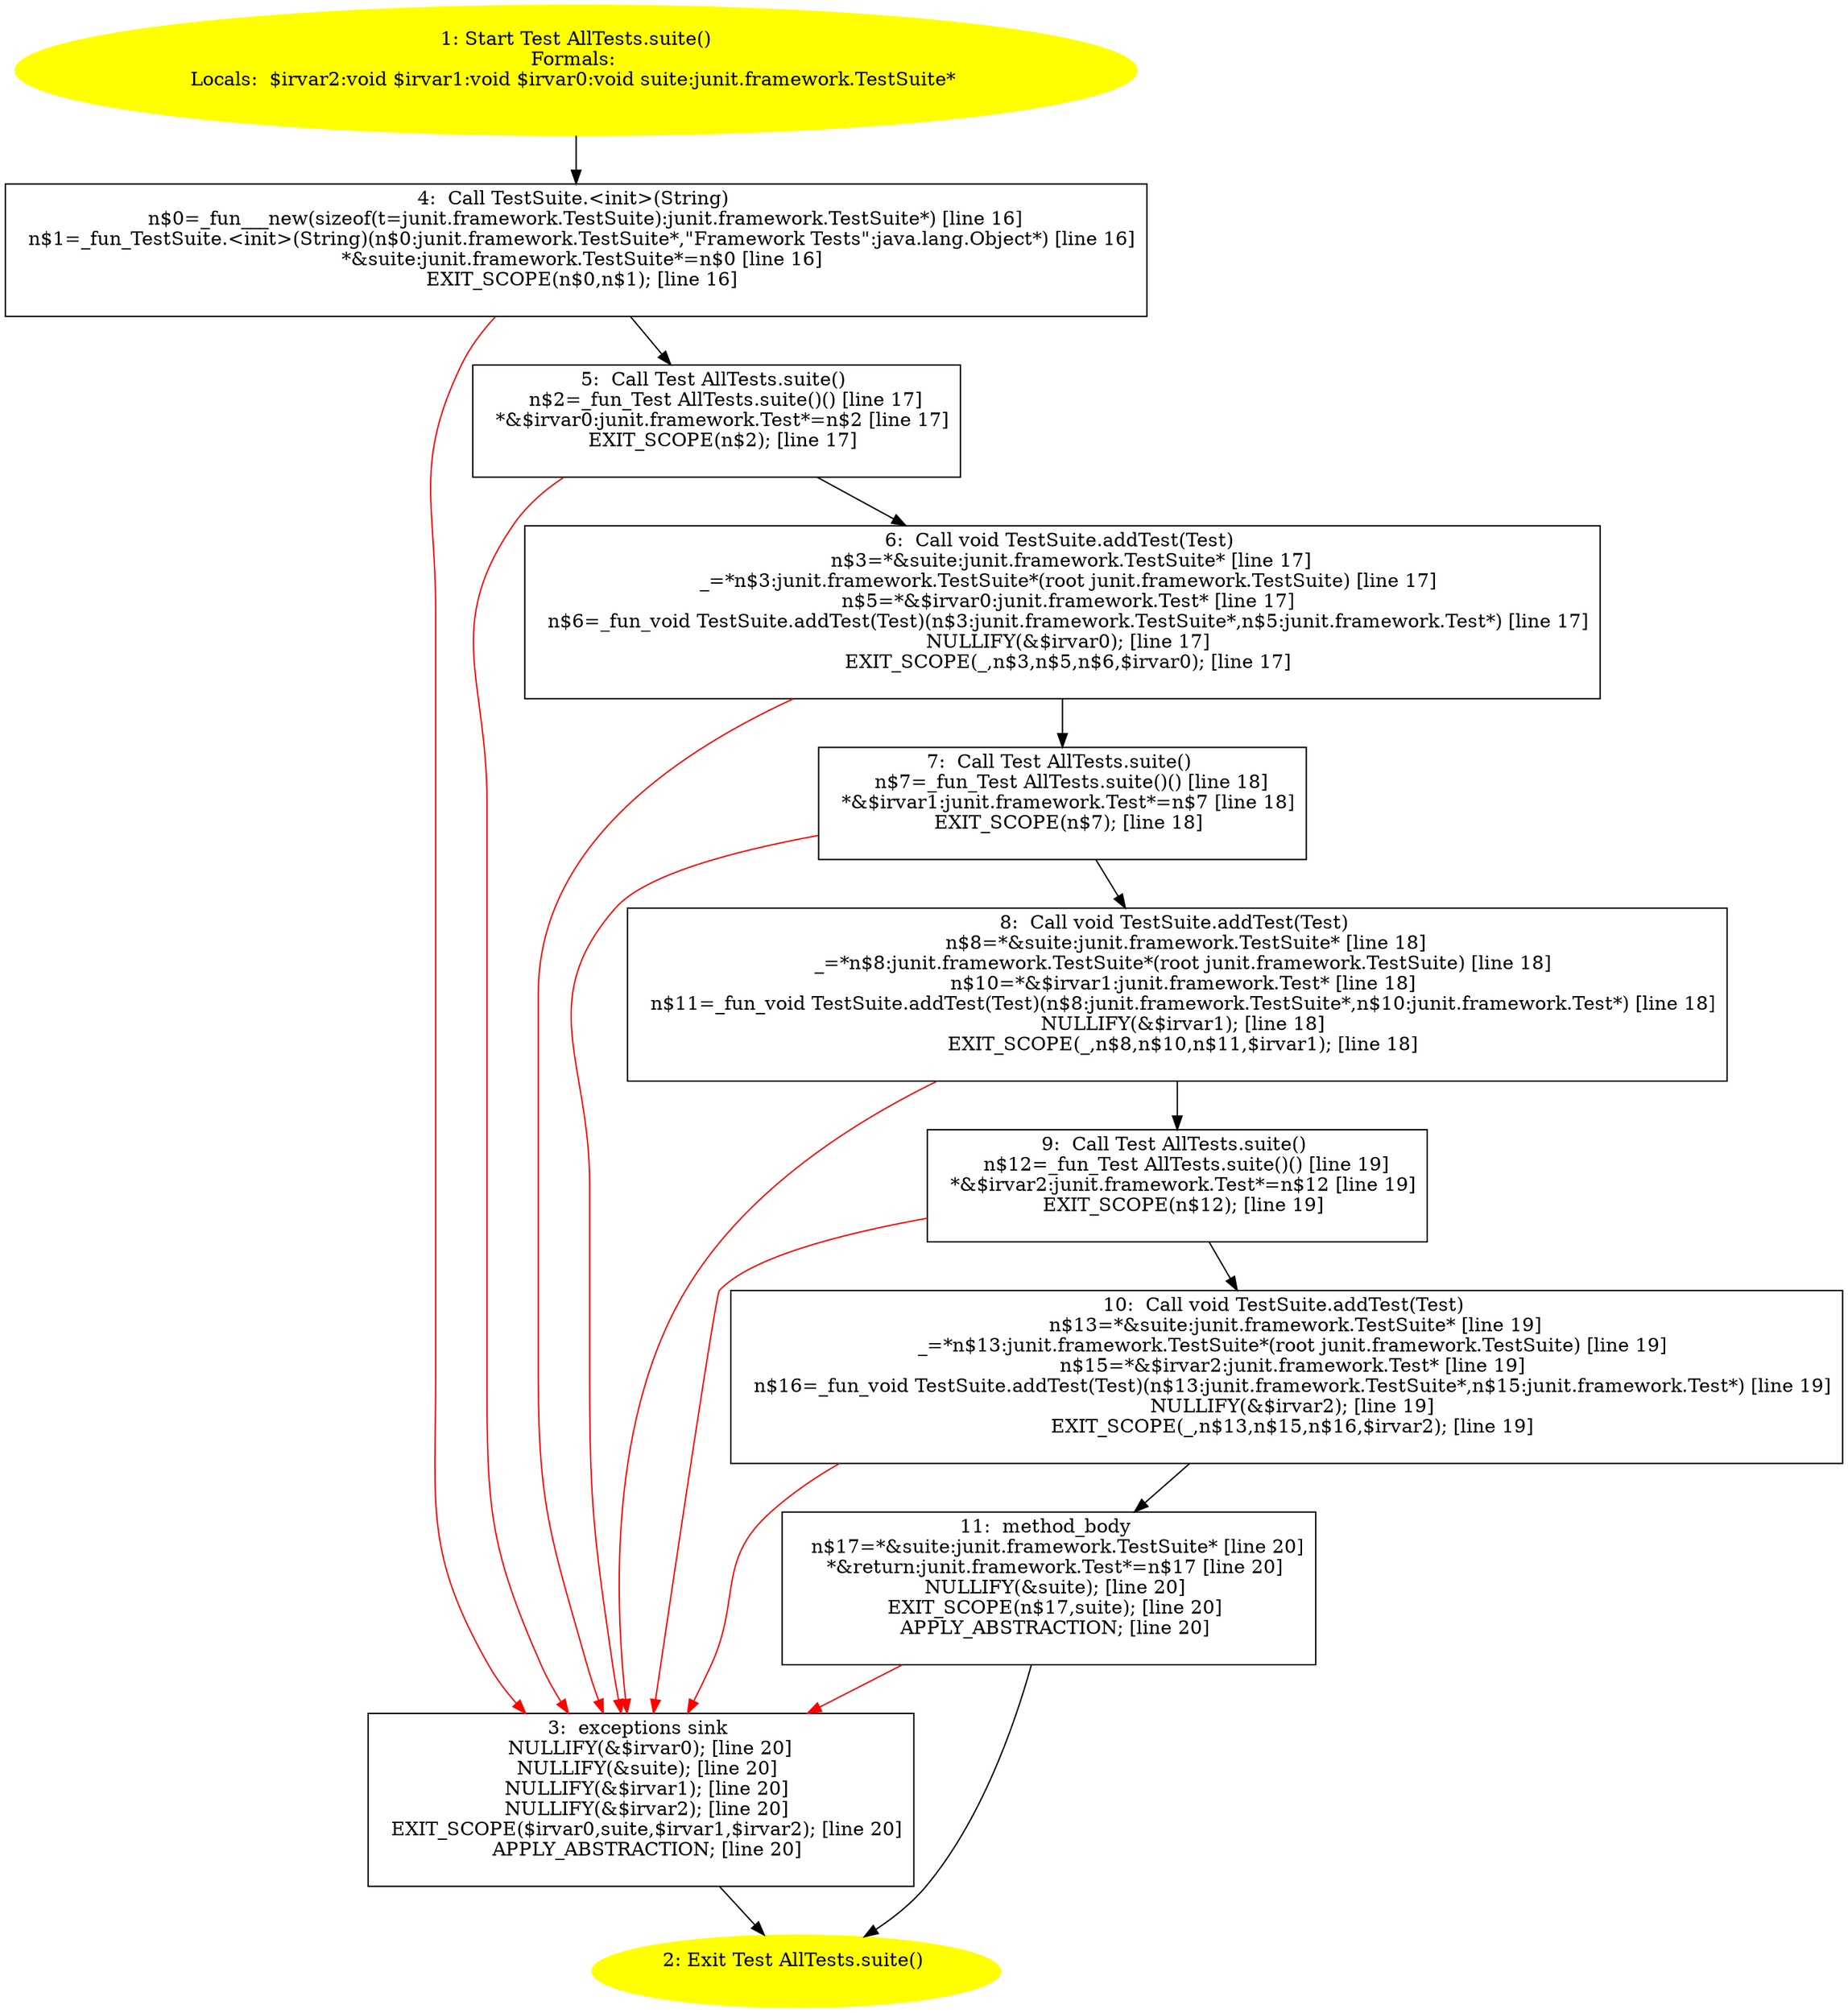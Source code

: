 /* @generated */
digraph cfg {
"junit.tests.AllTests.suite():junit.framework.Test.d25558b6da8e23202465d4aad82648bf_1" [label="1: Start Test AllTests.suite()\nFormals: \nLocals:  $irvar2:void $irvar1:void $irvar0:void suite:junit.framework.TestSuite* \n  " color=yellow style=filled]
	

	 "junit.tests.AllTests.suite():junit.framework.Test.d25558b6da8e23202465d4aad82648bf_1" -> "junit.tests.AllTests.suite():junit.framework.Test.d25558b6da8e23202465d4aad82648bf_4" ;
"junit.tests.AllTests.suite():junit.framework.Test.d25558b6da8e23202465d4aad82648bf_2" [label="2: Exit Test AllTests.suite() \n  " color=yellow style=filled]
	

"junit.tests.AllTests.suite():junit.framework.Test.d25558b6da8e23202465d4aad82648bf_3" [label="3:  exceptions sink \n   NULLIFY(&$irvar0); [line 20]\n  NULLIFY(&suite); [line 20]\n  NULLIFY(&$irvar1); [line 20]\n  NULLIFY(&$irvar2); [line 20]\n  EXIT_SCOPE($irvar0,suite,$irvar1,$irvar2); [line 20]\n  APPLY_ABSTRACTION; [line 20]\n " shape="box"]
	

	 "junit.tests.AllTests.suite():junit.framework.Test.d25558b6da8e23202465d4aad82648bf_3" -> "junit.tests.AllTests.suite():junit.framework.Test.d25558b6da8e23202465d4aad82648bf_2" ;
"junit.tests.AllTests.suite():junit.framework.Test.d25558b6da8e23202465d4aad82648bf_4" [label="4:  Call TestSuite.<init>(String) \n   n$0=_fun___new(sizeof(t=junit.framework.TestSuite):junit.framework.TestSuite*) [line 16]\n  n$1=_fun_TestSuite.<init>(String)(n$0:junit.framework.TestSuite*,\"Framework Tests\":java.lang.Object*) [line 16]\n  *&suite:junit.framework.TestSuite*=n$0 [line 16]\n  EXIT_SCOPE(n$0,n$1); [line 16]\n " shape="box"]
	

	 "junit.tests.AllTests.suite():junit.framework.Test.d25558b6da8e23202465d4aad82648bf_4" -> "junit.tests.AllTests.suite():junit.framework.Test.d25558b6da8e23202465d4aad82648bf_5" ;
	 "junit.tests.AllTests.suite():junit.framework.Test.d25558b6da8e23202465d4aad82648bf_4" -> "junit.tests.AllTests.suite():junit.framework.Test.d25558b6da8e23202465d4aad82648bf_3" [color="red" ];
"junit.tests.AllTests.suite():junit.framework.Test.d25558b6da8e23202465d4aad82648bf_5" [label="5:  Call Test AllTests.suite() \n   n$2=_fun_Test AllTests.suite()() [line 17]\n  *&$irvar0:junit.framework.Test*=n$2 [line 17]\n  EXIT_SCOPE(n$2); [line 17]\n " shape="box"]
	

	 "junit.tests.AllTests.suite():junit.framework.Test.d25558b6da8e23202465d4aad82648bf_5" -> "junit.tests.AllTests.suite():junit.framework.Test.d25558b6da8e23202465d4aad82648bf_6" ;
	 "junit.tests.AllTests.suite():junit.framework.Test.d25558b6da8e23202465d4aad82648bf_5" -> "junit.tests.AllTests.suite():junit.framework.Test.d25558b6da8e23202465d4aad82648bf_3" [color="red" ];
"junit.tests.AllTests.suite():junit.framework.Test.d25558b6da8e23202465d4aad82648bf_6" [label="6:  Call void TestSuite.addTest(Test) \n   n$3=*&suite:junit.framework.TestSuite* [line 17]\n  _=*n$3:junit.framework.TestSuite*(root junit.framework.TestSuite) [line 17]\n  n$5=*&$irvar0:junit.framework.Test* [line 17]\n  n$6=_fun_void TestSuite.addTest(Test)(n$3:junit.framework.TestSuite*,n$5:junit.framework.Test*) [line 17]\n  NULLIFY(&$irvar0); [line 17]\n  EXIT_SCOPE(_,n$3,n$5,n$6,$irvar0); [line 17]\n " shape="box"]
	

	 "junit.tests.AllTests.suite():junit.framework.Test.d25558b6da8e23202465d4aad82648bf_6" -> "junit.tests.AllTests.suite():junit.framework.Test.d25558b6da8e23202465d4aad82648bf_7" ;
	 "junit.tests.AllTests.suite():junit.framework.Test.d25558b6da8e23202465d4aad82648bf_6" -> "junit.tests.AllTests.suite():junit.framework.Test.d25558b6da8e23202465d4aad82648bf_3" [color="red" ];
"junit.tests.AllTests.suite():junit.framework.Test.d25558b6da8e23202465d4aad82648bf_7" [label="7:  Call Test AllTests.suite() \n   n$7=_fun_Test AllTests.suite()() [line 18]\n  *&$irvar1:junit.framework.Test*=n$7 [line 18]\n  EXIT_SCOPE(n$7); [line 18]\n " shape="box"]
	

	 "junit.tests.AllTests.suite():junit.framework.Test.d25558b6da8e23202465d4aad82648bf_7" -> "junit.tests.AllTests.suite():junit.framework.Test.d25558b6da8e23202465d4aad82648bf_8" ;
	 "junit.tests.AllTests.suite():junit.framework.Test.d25558b6da8e23202465d4aad82648bf_7" -> "junit.tests.AllTests.suite():junit.framework.Test.d25558b6da8e23202465d4aad82648bf_3" [color="red" ];
"junit.tests.AllTests.suite():junit.framework.Test.d25558b6da8e23202465d4aad82648bf_8" [label="8:  Call void TestSuite.addTest(Test) \n   n$8=*&suite:junit.framework.TestSuite* [line 18]\n  _=*n$8:junit.framework.TestSuite*(root junit.framework.TestSuite) [line 18]\n  n$10=*&$irvar1:junit.framework.Test* [line 18]\n  n$11=_fun_void TestSuite.addTest(Test)(n$8:junit.framework.TestSuite*,n$10:junit.framework.Test*) [line 18]\n  NULLIFY(&$irvar1); [line 18]\n  EXIT_SCOPE(_,n$8,n$10,n$11,$irvar1); [line 18]\n " shape="box"]
	

	 "junit.tests.AllTests.suite():junit.framework.Test.d25558b6da8e23202465d4aad82648bf_8" -> "junit.tests.AllTests.suite():junit.framework.Test.d25558b6da8e23202465d4aad82648bf_9" ;
	 "junit.tests.AllTests.suite():junit.framework.Test.d25558b6da8e23202465d4aad82648bf_8" -> "junit.tests.AllTests.suite():junit.framework.Test.d25558b6da8e23202465d4aad82648bf_3" [color="red" ];
"junit.tests.AllTests.suite():junit.framework.Test.d25558b6da8e23202465d4aad82648bf_9" [label="9:  Call Test AllTests.suite() \n   n$12=_fun_Test AllTests.suite()() [line 19]\n  *&$irvar2:junit.framework.Test*=n$12 [line 19]\n  EXIT_SCOPE(n$12); [line 19]\n " shape="box"]
	

	 "junit.tests.AllTests.suite():junit.framework.Test.d25558b6da8e23202465d4aad82648bf_9" -> "junit.tests.AllTests.suite():junit.framework.Test.d25558b6da8e23202465d4aad82648bf_10" ;
	 "junit.tests.AllTests.suite():junit.framework.Test.d25558b6da8e23202465d4aad82648bf_9" -> "junit.tests.AllTests.suite():junit.framework.Test.d25558b6da8e23202465d4aad82648bf_3" [color="red" ];
"junit.tests.AllTests.suite():junit.framework.Test.d25558b6da8e23202465d4aad82648bf_10" [label="10:  Call void TestSuite.addTest(Test) \n   n$13=*&suite:junit.framework.TestSuite* [line 19]\n  _=*n$13:junit.framework.TestSuite*(root junit.framework.TestSuite) [line 19]\n  n$15=*&$irvar2:junit.framework.Test* [line 19]\n  n$16=_fun_void TestSuite.addTest(Test)(n$13:junit.framework.TestSuite*,n$15:junit.framework.Test*) [line 19]\n  NULLIFY(&$irvar2); [line 19]\n  EXIT_SCOPE(_,n$13,n$15,n$16,$irvar2); [line 19]\n " shape="box"]
	

	 "junit.tests.AllTests.suite():junit.framework.Test.d25558b6da8e23202465d4aad82648bf_10" -> "junit.tests.AllTests.suite():junit.framework.Test.d25558b6da8e23202465d4aad82648bf_11" ;
	 "junit.tests.AllTests.suite():junit.framework.Test.d25558b6da8e23202465d4aad82648bf_10" -> "junit.tests.AllTests.suite():junit.framework.Test.d25558b6da8e23202465d4aad82648bf_3" [color="red" ];
"junit.tests.AllTests.suite():junit.framework.Test.d25558b6da8e23202465d4aad82648bf_11" [label="11:  method_body \n   n$17=*&suite:junit.framework.TestSuite* [line 20]\n  *&return:junit.framework.Test*=n$17 [line 20]\n  NULLIFY(&suite); [line 20]\n  EXIT_SCOPE(n$17,suite); [line 20]\n  APPLY_ABSTRACTION; [line 20]\n " shape="box"]
	

	 "junit.tests.AllTests.suite():junit.framework.Test.d25558b6da8e23202465d4aad82648bf_11" -> "junit.tests.AllTests.suite():junit.framework.Test.d25558b6da8e23202465d4aad82648bf_2" ;
	 "junit.tests.AllTests.suite():junit.framework.Test.d25558b6da8e23202465d4aad82648bf_11" -> "junit.tests.AllTests.suite():junit.framework.Test.d25558b6da8e23202465d4aad82648bf_3" [color="red" ];
}
